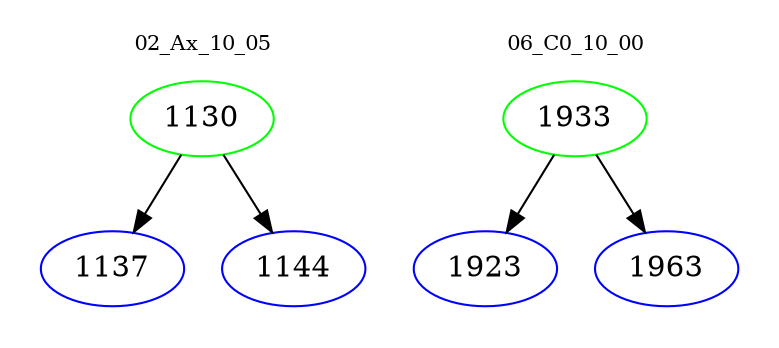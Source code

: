 digraph{
subgraph cluster_0 {
color = white
label = "02_Ax_10_05";
fontsize=10;
T0_1130 [label="1130", color="green"]
T0_1130 -> T0_1137 [color="black"]
T0_1137 [label="1137", color="blue"]
T0_1130 -> T0_1144 [color="black"]
T0_1144 [label="1144", color="blue"]
}
subgraph cluster_1 {
color = white
label = "06_C0_10_00";
fontsize=10;
T1_1933 [label="1933", color="green"]
T1_1933 -> T1_1923 [color="black"]
T1_1923 [label="1923", color="blue"]
T1_1933 -> T1_1963 [color="black"]
T1_1963 [label="1963", color="blue"]
}
}
